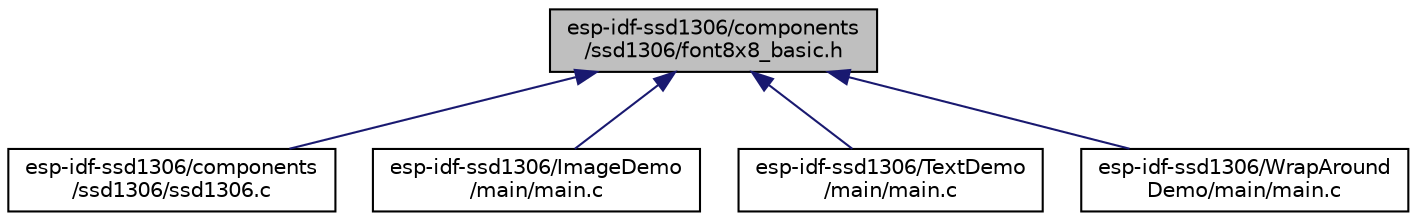 digraph "esp-idf-ssd1306/components/ssd1306/font8x8_basic.h"
{
 // LATEX_PDF_SIZE
  edge [fontname="Helvetica",fontsize="10",labelfontname="Helvetica",labelfontsize="10"];
  node [fontname="Helvetica",fontsize="10",shape=record];
  Node1 [label="esp-idf-ssd1306/components\l/ssd1306/font8x8_basic.h",height=0.2,width=0.4,color="black", fillcolor="grey75", style="filled", fontcolor="black",tooltip=" "];
  Node1 -> Node2 [dir="back",color="midnightblue",fontsize="10",style="solid",fontname="Helvetica"];
  Node2 [label="esp-idf-ssd1306/components\l/ssd1306/ssd1306.c",height=0.2,width=0.4,color="black", fillcolor="white", style="filled",URL="$esp-idf-ssd1306_2components_2ssd1306_2ssd1306_8c.html",tooltip=" "];
  Node1 -> Node3 [dir="back",color="midnightblue",fontsize="10",style="solid",fontname="Helvetica"];
  Node3 [label="esp-idf-ssd1306/ImageDemo\l/main/main.c",height=0.2,width=0.4,color="black", fillcolor="white", style="filled",URL="$esp-idf-ssd1306_2ImageDemo_2main_2main_8c.html",tooltip=" "];
  Node1 -> Node4 [dir="back",color="midnightblue",fontsize="10",style="solid",fontname="Helvetica"];
  Node4 [label="esp-idf-ssd1306/TextDemo\l/main/main.c",height=0.2,width=0.4,color="black", fillcolor="white", style="filled",URL="$esp-idf-ssd1306_2TextDemo_2main_2main_8c.html",tooltip=" "];
  Node1 -> Node5 [dir="back",color="midnightblue",fontsize="10",style="solid",fontname="Helvetica"];
  Node5 [label="esp-idf-ssd1306/WrapAround\lDemo/main/main.c",height=0.2,width=0.4,color="black", fillcolor="white", style="filled",URL="$esp-idf-ssd1306_2WrapAroundDemo_2main_2main_8c.html",tooltip=" "];
}
